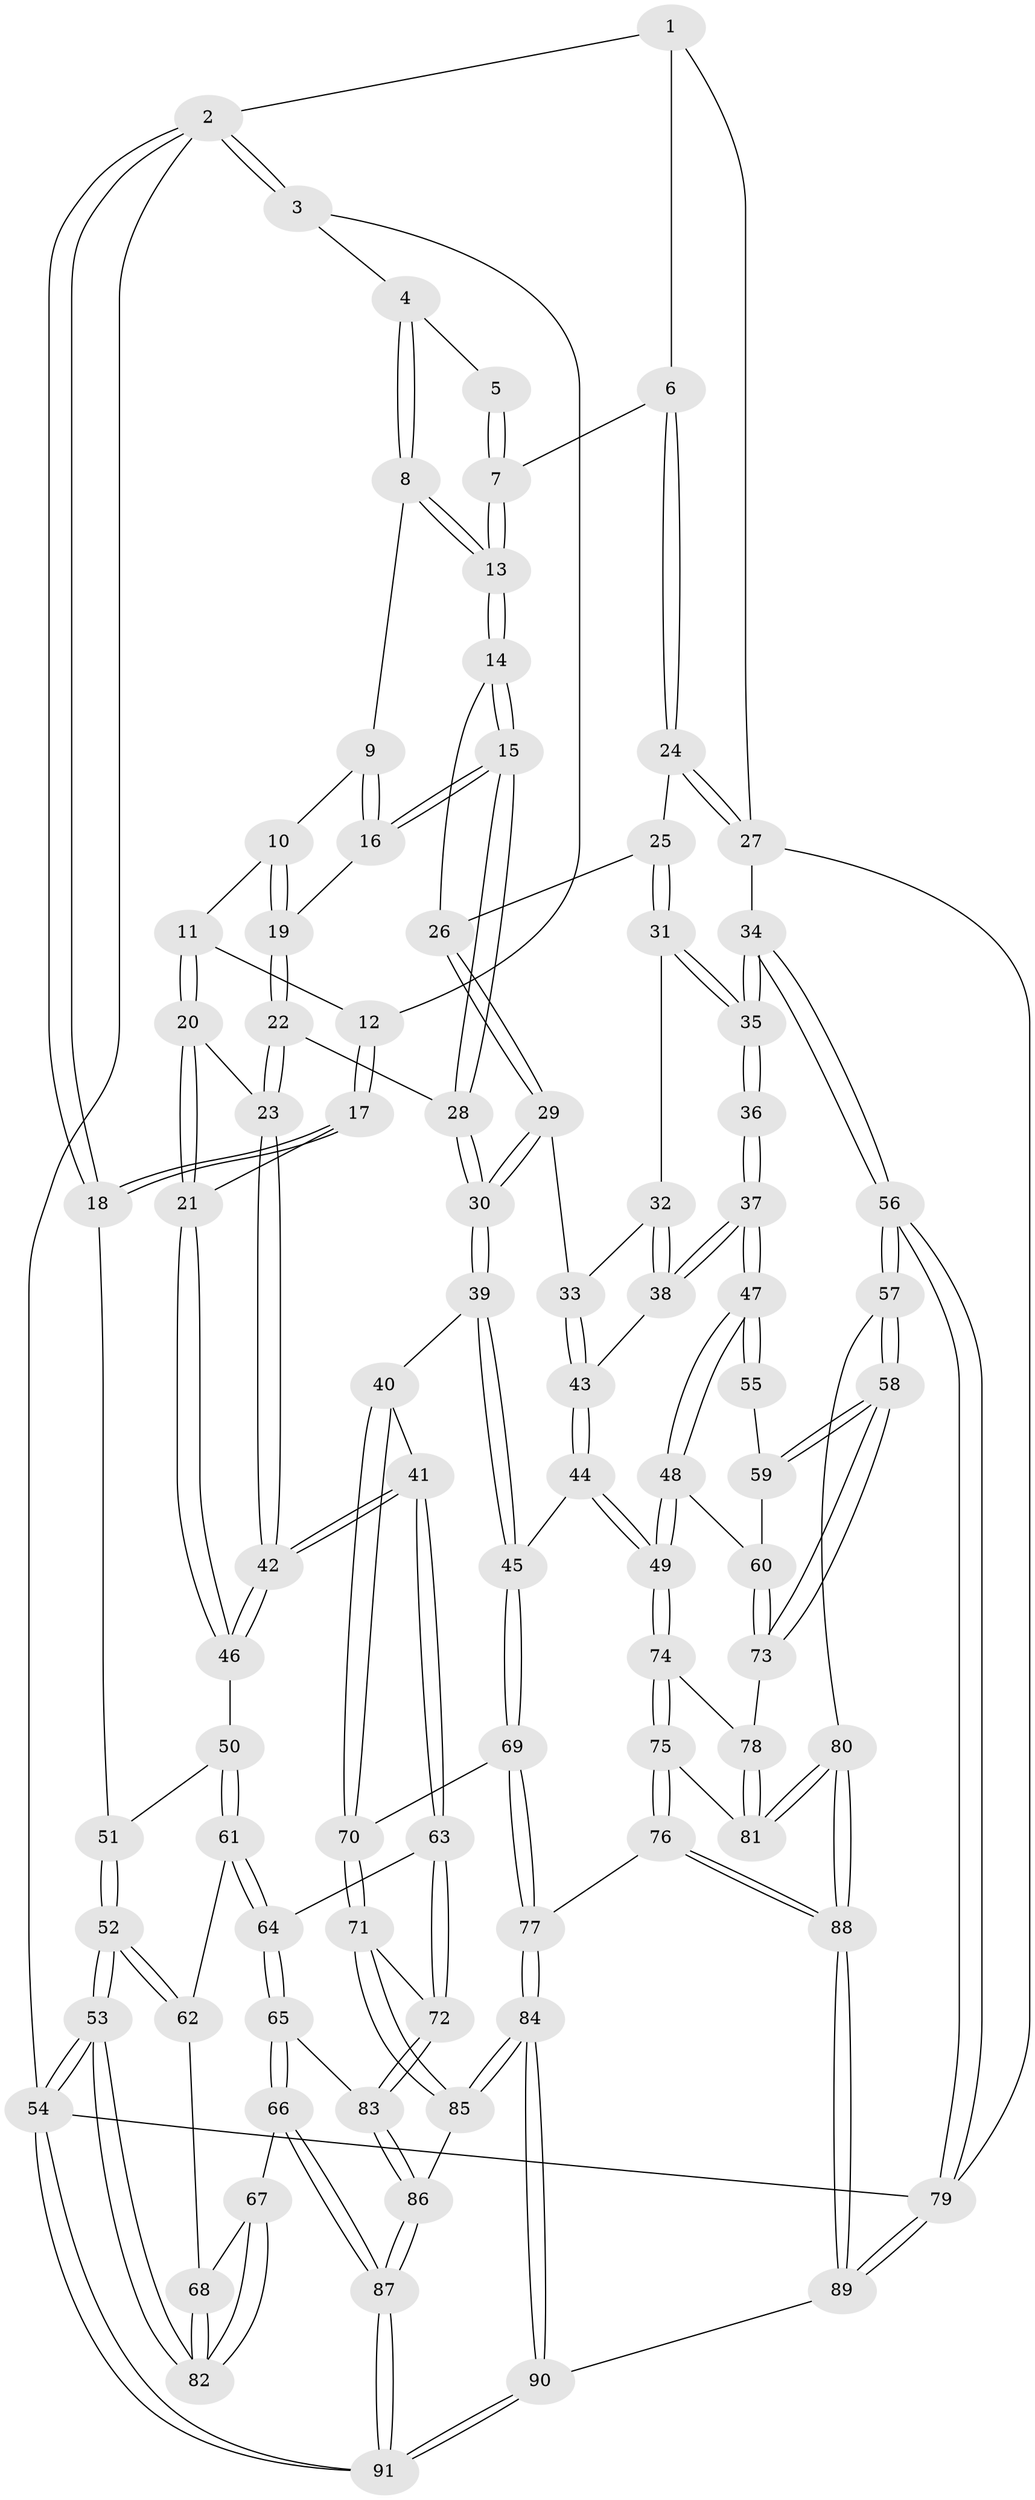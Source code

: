 // coarse degree distribution, {3: 0.16666666666666666, 6: 0.1111111111111111, 4: 0.4074074074074074, 5: 0.2777777777777778, 7: 0.037037037037037035}
// Generated by graph-tools (version 1.1) at 2025/42/03/06/25 10:42:34]
// undirected, 91 vertices, 224 edges
graph export_dot {
graph [start="1"]
  node [color=gray90,style=filled];
  1 [pos="+0.774501041578268+0"];
  2 [pos="+0+0"];
  3 [pos="+0+0"];
  4 [pos="+0.4688262425023156+0"];
  5 [pos="+0.6045531624687805+0"];
  6 [pos="+0.8309906012465154+0.1311429621625973"];
  7 [pos="+0.6688100515459355+0.08499996413978612"];
  8 [pos="+0.44695368198819396+0"];
  9 [pos="+0.3497667374820156+0.053100039065620726"];
  10 [pos="+0.2775199868420206+0.118289801729247"];
  11 [pos="+0.257712945756682+0.12028839869287236"];
  12 [pos="+0.197212985748664+0.10315960608571212"];
  13 [pos="+0.5396588524351371+0.1979374283555327"];
  14 [pos="+0.5391798989622429+0.20293776827944243"];
  15 [pos="+0.5054705915214504+0.2596160623042029"];
  16 [pos="+0.4560129534724606+0.23342734137370338"];
  17 [pos="+0+0.29146617332296026"];
  18 [pos="+0+0.30241103763002897"];
  19 [pos="+0.3344653229454178+0.17822164689599632"];
  20 [pos="+0.23824112904719297+0.3577925770239171"];
  21 [pos="+0.20243943548041024+0.3698663383297102"];
  22 [pos="+0.2870221540371727+0.3536005176862607"];
  23 [pos="+0.2787843988601849+0.35794993025126925"];
  24 [pos="+0.8570601753467484+0.16905517919408988"];
  25 [pos="+0.8057242466913774+0.24218235429915755"];
  26 [pos="+0.8051591370843177+0.24240969153301806"];
  27 [pos="+1+0.14844424265422734"];
  28 [pos="+0.5010280812449078+0.29554584256682265"];
  29 [pos="+0.706815622644975+0.3530334411866568"];
  30 [pos="+0.5245512801212665+0.3460450007155828"];
  31 [pos="+0.851761830406645+0.35884086146009336"];
  32 [pos="+0.8107910841473979+0.40173745698962227"];
  33 [pos="+0.7243323757195496+0.42193233220092696"];
  34 [pos="+1+0.5025248674915608"];
  35 [pos="+1+0.49830879728488975"];
  36 [pos="+0.9435900108181533+0.5217566144177755"];
  37 [pos="+0.8364669192029603+0.5102813374671028"];
  38 [pos="+0.8043264156385113+0.4677226878449171"];
  39 [pos="+0.5257763848274531+0.5467581350988518"];
  40 [pos="+0.45383871482912824+0.5689275075691624"];
  41 [pos="+0.43238914614556984+0.573471056420064"];
  42 [pos="+0.41860271415387046+0.5668930147009528"];
  43 [pos="+0.7227346162081991+0.43447861422642126"];
  44 [pos="+0.6310006513638513+0.5792678193845534"];
  45 [pos="+0.5520368836359388+0.5613378842170539"];
  46 [pos="+0.20379672568143858+0.5557619463810557"];
  47 [pos="+0.6615040125926851+0.590806991362576"];
  48 [pos="+0.6556634695705045+0.5932077182238019"];
  49 [pos="+0.6503412163247624+0.5926715413914084"];
  50 [pos="+0.18812439584677795+0.572760822052"];
  51 [pos="+0+0.32349826758917344"];
  52 [pos="+0+0.6028941130232987"];
  53 [pos="+0+0.821633389644433"];
  54 [pos="+0+1"];
  55 [pos="+0.8908687080095529+0.5868026399014561"];
  56 [pos="+1+0.891462430058119"];
  57 [pos="+0.9253163418967464+0.8090226514571953"];
  58 [pos="+0.8441272326109093+0.7008067070225467"];
  59 [pos="+0.869150763490286+0.6184573137761562"];
  60 [pos="+0.6658410426158685+0.5987429671398474"];
  61 [pos="+0.16746296117498208+0.6090534783123353"];
  62 [pos="+0.10744990913507474+0.6272787024317046"];
  63 [pos="+0.3825680270917986+0.6629396243706785"];
  64 [pos="+0.2238665855748129+0.6977747031080281"];
  65 [pos="+0.2233583333229972+0.7805035697997275"];
  66 [pos="+0.17006433956246514+0.8222579953521243"];
  67 [pos="+0.1531734895169055+0.8135112925383934"];
  68 [pos="+0.10370863329535396+0.734588939473183"];
  69 [pos="+0.5340824041167032+0.7631868829398467"];
  70 [pos="+0.47403712721632285+0.7635686543403934"];
  71 [pos="+0.41469561289422074+0.79266117608876"];
  72 [pos="+0.37816482232457005+0.7559713790507389"];
  73 [pos="+0.7963661503657727+0.6927538914805866"];
  74 [pos="+0.6605842592657355+0.6922536118909234"];
  75 [pos="+0.6581059504910991+0.7930751752237454"];
  76 [pos="+0.6476069148318475+0.8059170998574232"];
  77 [pos="+0.5677065511838947+0.8247170293970375"];
  78 [pos="+0.760299617943787+0.7471410622512102"];
  79 [pos="+1+1"];
  80 [pos="+0.8142720777956947+0.8422601449005335"];
  81 [pos="+0.7499941367269845+0.7994625173127039"];
  82 [pos="+0+0.8094498674400019"];
  83 [pos="+0.28823867812455645+0.8011265720969648"];
  84 [pos="+0.49155918791071634+0.9334992185958965"];
  85 [pos="+0.44543965209907294+0.897589228173374"];
  86 [pos="+0.32363555395865445+0.8979498778364421"];
  87 [pos="+0.15135902227568965+1"];
  88 [pos="+0.7184235715256448+0.9866498511048474"];
  89 [pos="+0.6798457572078888+1"];
  90 [pos="+0.5580763235856623+1"];
  91 [pos="+0.0583056971482517+1"];
  1 -- 2;
  1 -- 6;
  1 -- 27;
  2 -- 3;
  2 -- 3;
  2 -- 18;
  2 -- 18;
  2 -- 54;
  3 -- 4;
  3 -- 12;
  4 -- 5;
  4 -- 8;
  4 -- 8;
  5 -- 7;
  5 -- 7;
  6 -- 7;
  6 -- 24;
  6 -- 24;
  7 -- 13;
  7 -- 13;
  8 -- 9;
  8 -- 13;
  8 -- 13;
  9 -- 10;
  9 -- 16;
  9 -- 16;
  10 -- 11;
  10 -- 19;
  10 -- 19;
  11 -- 12;
  11 -- 20;
  11 -- 20;
  12 -- 17;
  12 -- 17;
  13 -- 14;
  13 -- 14;
  14 -- 15;
  14 -- 15;
  14 -- 26;
  15 -- 16;
  15 -- 16;
  15 -- 28;
  15 -- 28;
  16 -- 19;
  17 -- 18;
  17 -- 18;
  17 -- 21;
  18 -- 51;
  19 -- 22;
  19 -- 22;
  20 -- 21;
  20 -- 21;
  20 -- 23;
  21 -- 46;
  21 -- 46;
  22 -- 23;
  22 -- 23;
  22 -- 28;
  23 -- 42;
  23 -- 42;
  24 -- 25;
  24 -- 27;
  24 -- 27;
  25 -- 26;
  25 -- 31;
  25 -- 31;
  26 -- 29;
  26 -- 29;
  27 -- 34;
  27 -- 79;
  28 -- 30;
  28 -- 30;
  29 -- 30;
  29 -- 30;
  29 -- 33;
  30 -- 39;
  30 -- 39;
  31 -- 32;
  31 -- 35;
  31 -- 35;
  32 -- 33;
  32 -- 38;
  32 -- 38;
  33 -- 43;
  33 -- 43;
  34 -- 35;
  34 -- 35;
  34 -- 56;
  34 -- 56;
  35 -- 36;
  35 -- 36;
  36 -- 37;
  36 -- 37;
  37 -- 38;
  37 -- 38;
  37 -- 47;
  37 -- 47;
  38 -- 43;
  39 -- 40;
  39 -- 45;
  39 -- 45;
  40 -- 41;
  40 -- 70;
  40 -- 70;
  41 -- 42;
  41 -- 42;
  41 -- 63;
  41 -- 63;
  42 -- 46;
  42 -- 46;
  43 -- 44;
  43 -- 44;
  44 -- 45;
  44 -- 49;
  44 -- 49;
  45 -- 69;
  45 -- 69;
  46 -- 50;
  47 -- 48;
  47 -- 48;
  47 -- 55;
  47 -- 55;
  48 -- 49;
  48 -- 49;
  48 -- 60;
  49 -- 74;
  49 -- 74;
  50 -- 51;
  50 -- 61;
  50 -- 61;
  51 -- 52;
  51 -- 52;
  52 -- 53;
  52 -- 53;
  52 -- 62;
  52 -- 62;
  53 -- 54;
  53 -- 54;
  53 -- 82;
  53 -- 82;
  54 -- 91;
  54 -- 91;
  54 -- 79;
  55 -- 59;
  56 -- 57;
  56 -- 57;
  56 -- 79;
  56 -- 79;
  57 -- 58;
  57 -- 58;
  57 -- 80;
  58 -- 59;
  58 -- 59;
  58 -- 73;
  58 -- 73;
  59 -- 60;
  60 -- 73;
  60 -- 73;
  61 -- 62;
  61 -- 64;
  61 -- 64;
  62 -- 68;
  63 -- 64;
  63 -- 72;
  63 -- 72;
  64 -- 65;
  64 -- 65;
  65 -- 66;
  65 -- 66;
  65 -- 83;
  66 -- 67;
  66 -- 87;
  66 -- 87;
  67 -- 68;
  67 -- 82;
  67 -- 82;
  68 -- 82;
  68 -- 82;
  69 -- 70;
  69 -- 77;
  69 -- 77;
  70 -- 71;
  70 -- 71;
  71 -- 72;
  71 -- 85;
  71 -- 85;
  72 -- 83;
  72 -- 83;
  73 -- 78;
  74 -- 75;
  74 -- 75;
  74 -- 78;
  75 -- 76;
  75 -- 76;
  75 -- 81;
  76 -- 77;
  76 -- 88;
  76 -- 88;
  77 -- 84;
  77 -- 84;
  78 -- 81;
  78 -- 81;
  79 -- 89;
  79 -- 89;
  80 -- 81;
  80 -- 81;
  80 -- 88;
  80 -- 88;
  83 -- 86;
  83 -- 86;
  84 -- 85;
  84 -- 85;
  84 -- 90;
  84 -- 90;
  85 -- 86;
  86 -- 87;
  86 -- 87;
  87 -- 91;
  87 -- 91;
  88 -- 89;
  88 -- 89;
  89 -- 90;
  90 -- 91;
  90 -- 91;
}
